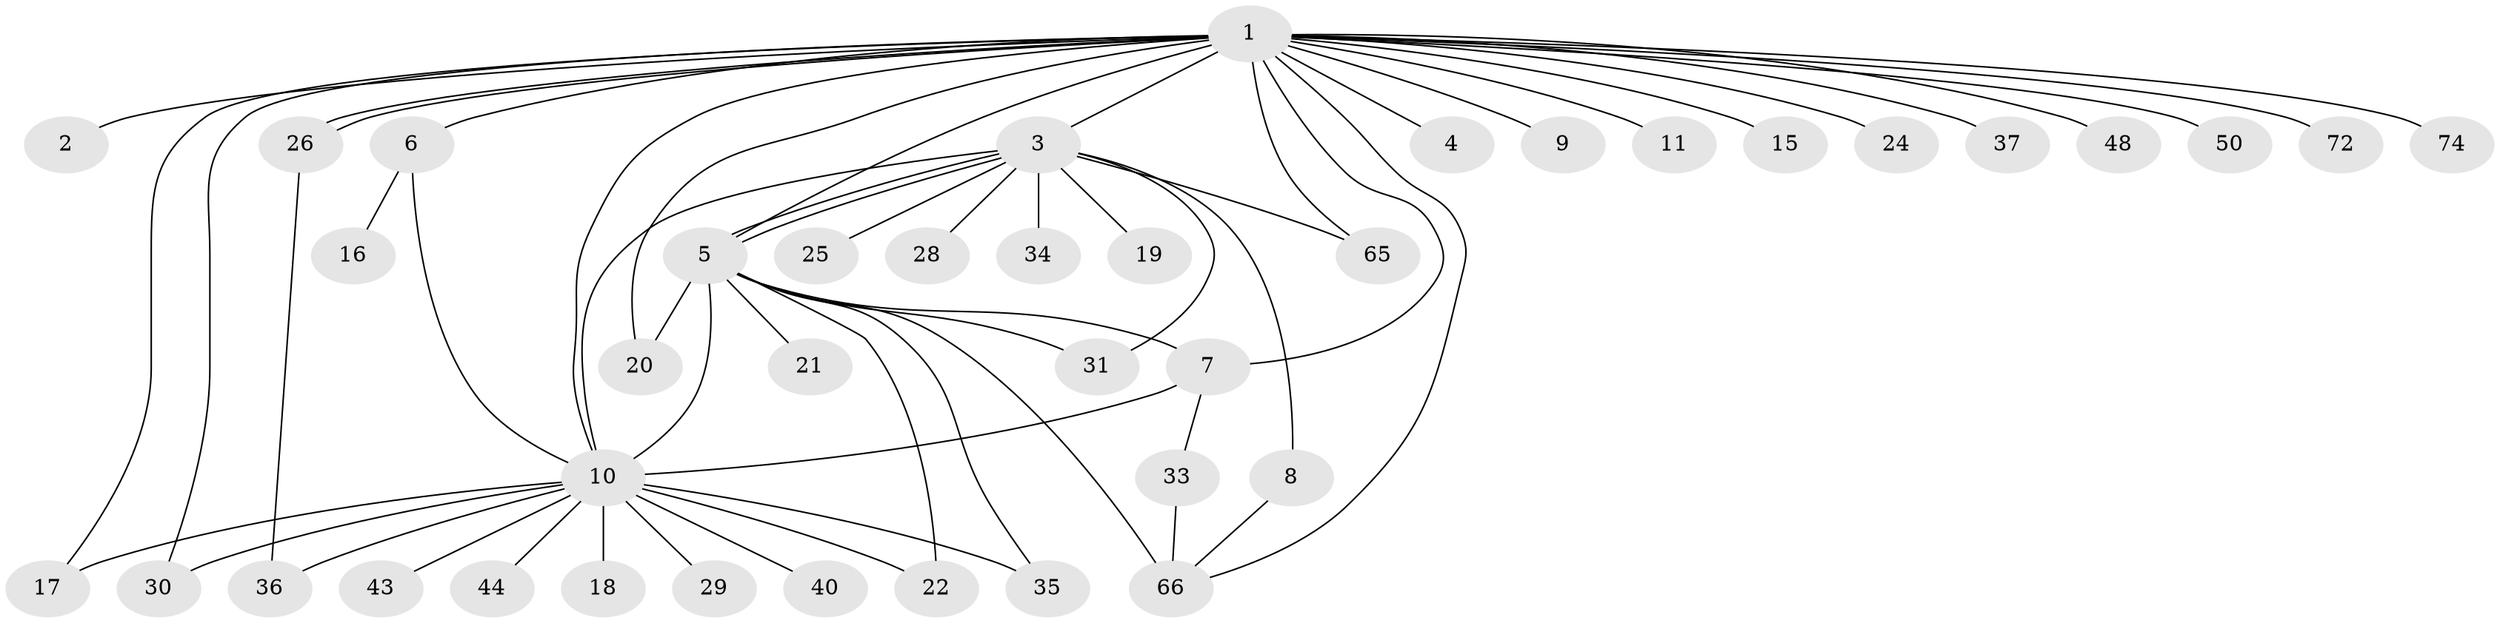 // original degree distribution, {27: 0.012345679012345678, 1: 0.4074074074074074, 11: 0.024691358024691357, 12: 0.012345679012345678, 3: 0.1111111111111111, 2: 0.35802469135802467, 6: 0.037037037037037035, 10: 0.012345679012345678, 4: 0.012345679012345678, 5: 0.012345679012345678}
// Generated by graph-tools (version 1.1) at 2025/14/03/09/25 04:14:24]
// undirected, 40 vertices, 58 edges
graph export_dot {
graph [start="1"]
  node [color=gray90,style=filled];
  1;
  2;
  3;
  4;
  5 [super="+52+56+61+58+42+38+14"];
  6;
  7 [super="+12"];
  8;
  9;
  10 [super="+13+23+54+62+57"];
  11 [super="+39"];
  15;
  16;
  17 [super="+27+47"];
  18;
  19;
  20 [super="+73"];
  21 [super="+32"];
  22 [super="+45"];
  24;
  25;
  26;
  28;
  29 [super="+76"];
  30;
  31;
  33;
  34;
  35;
  36 [super="+41"];
  37 [super="+49"];
  40;
  43 [super="+68"];
  44 [super="+75"];
  48;
  50;
  65;
  66 [super="+78+70"];
  72 [super="+80"];
  74;
  1 -- 2;
  1 -- 3;
  1 -- 4;
  1 -- 6;
  1 -- 7 [weight=2];
  1 -- 9;
  1 -- 10 [weight=2];
  1 -- 11;
  1 -- 15;
  1 -- 17 [weight=2];
  1 -- 20 [weight=2];
  1 -- 24;
  1 -- 26;
  1 -- 26;
  1 -- 30;
  1 -- 37;
  1 -- 48;
  1 -- 50;
  1 -- 65;
  1 -- 72;
  1 -- 74;
  1 -- 66;
  1 -- 5;
  3 -- 5;
  3 -- 5;
  3 -- 8;
  3 -- 19;
  3 -- 25;
  3 -- 28;
  3 -- 31;
  3 -- 34;
  3 -- 65;
  3 -- 10;
  5 -- 21;
  5 -- 66 [weight=3];
  5 -- 31;
  5 -- 10 [weight=3];
  5 -- 7;
  5 -- 35;
  5 -- 20;
  5 -- 22;
  6 -- 10;
  6 -- 16;
  7 -- 33;
  7 -- 10;
  8 -- 66;
  10 -- 22 [weight=2];
  10 -- 29;
  10 -- 43;
  10 -- 35;
  10 -- 40;
  10 -- 44;
  10 -- 18;
  10 -- 30;
  10 -- 17;
  10 -- 36;
  26 -- 36;
  33 -- 66;
}
